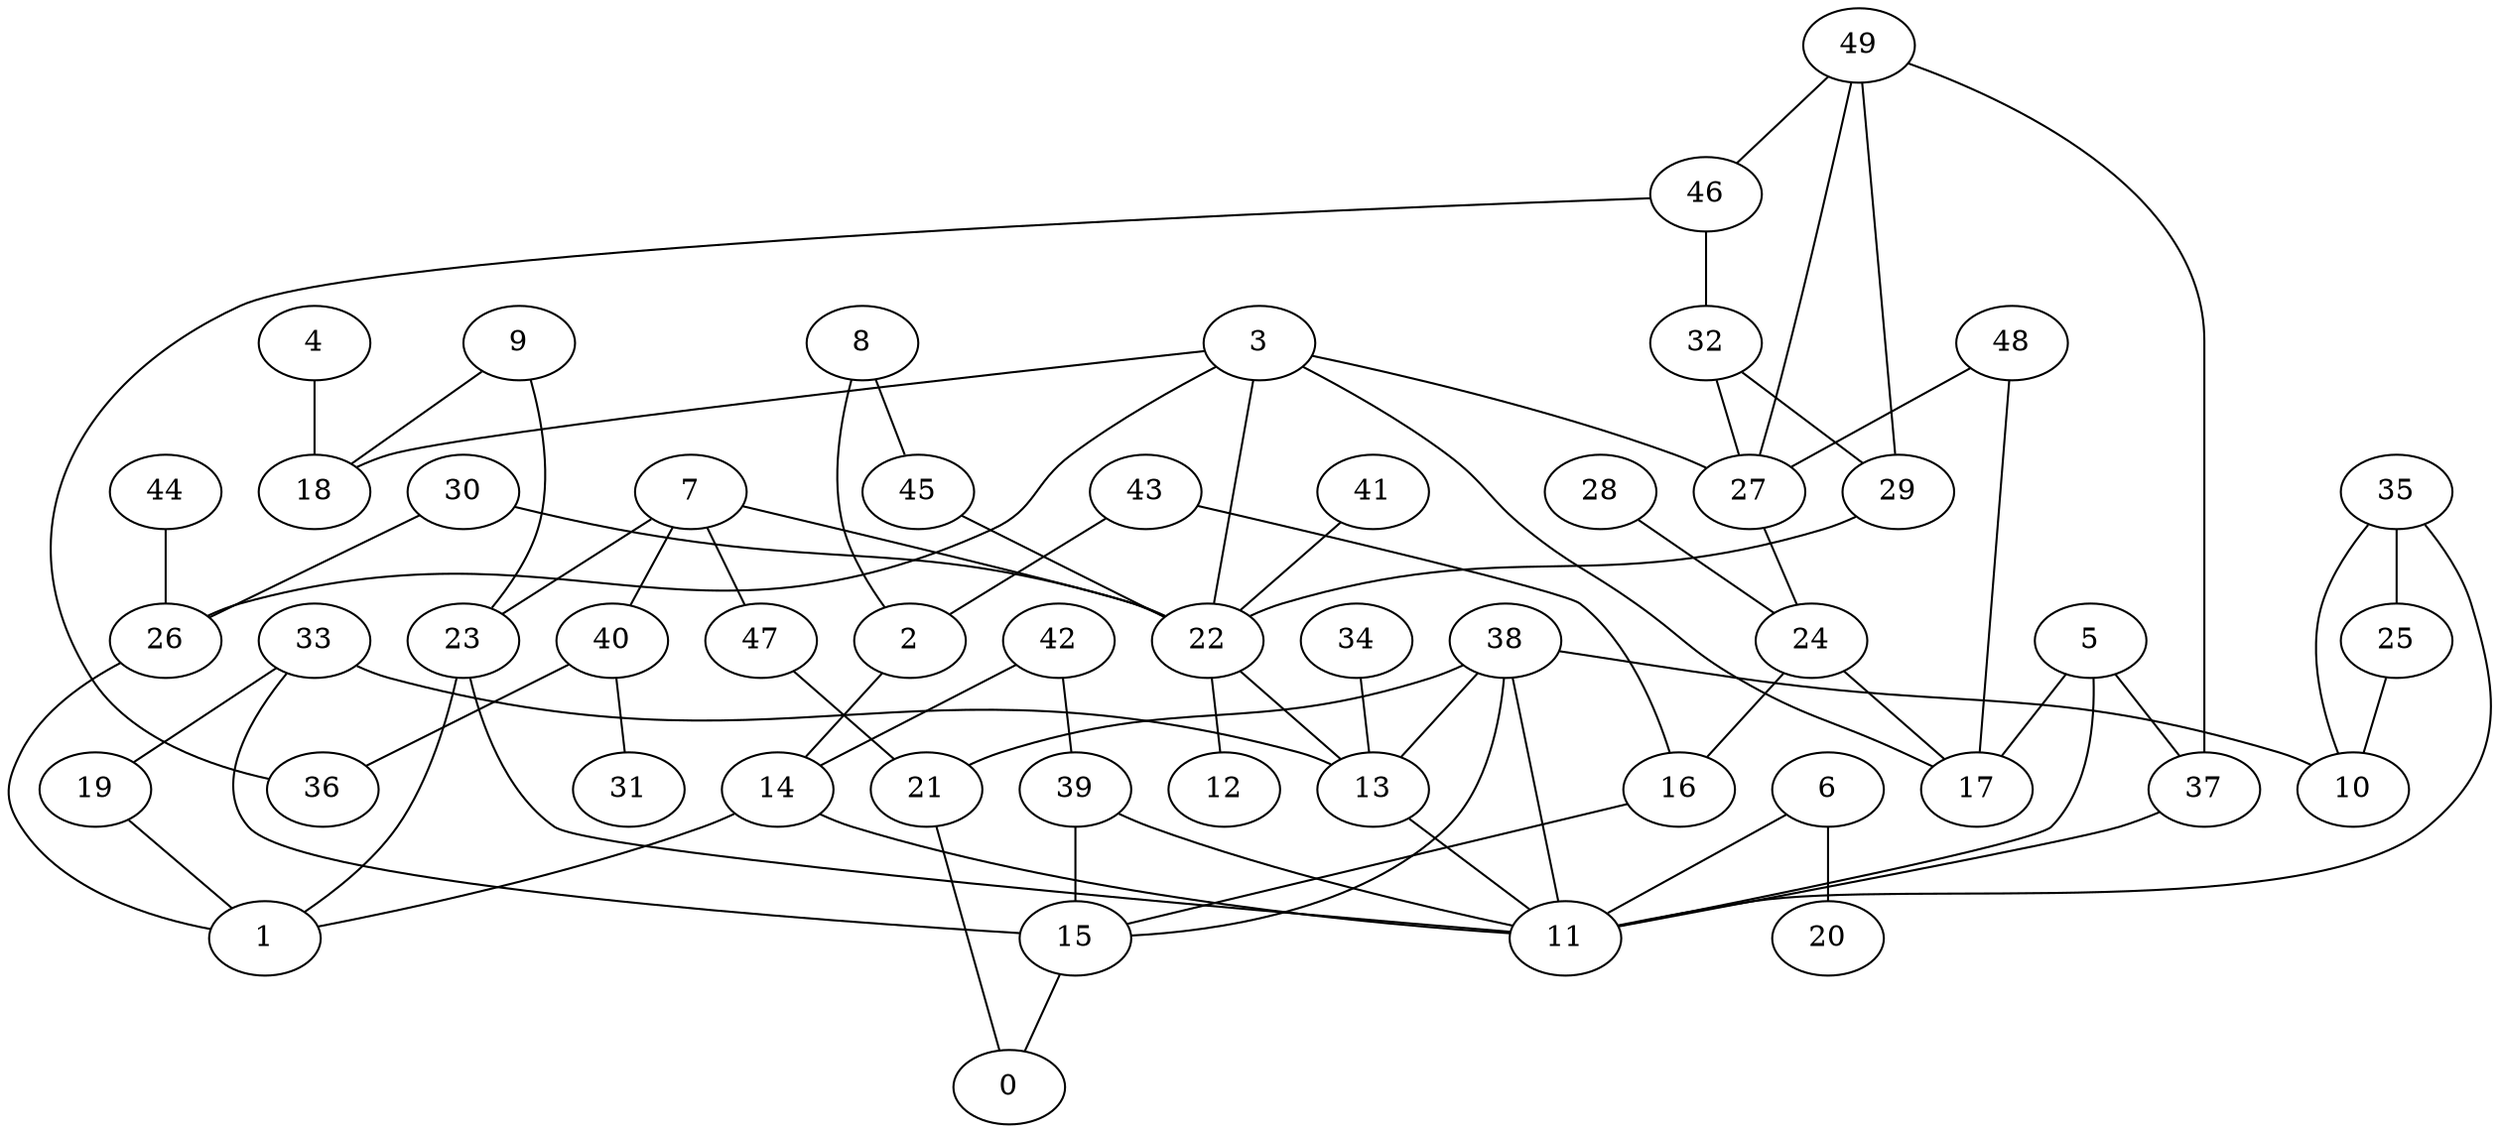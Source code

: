 digraph GG_graph {

subgraph G_graph {
edge [color = black]
"4" -> "18" [dir = none]
"9" -> "23" [dir = none]
"43" -> "16" [dir = none]
"48" -> "17" [dir = none]
"44" -> "26" [dir = none]
"2" -> "14" [dir = none]
"25" -> "10" [dir = none]
"46" -> "32" [dir = none]
"35" -> "25" [dir = none]
"27" -> "24" [dir = none]
"28" -> "24" [dir = none]
"41" -> "22" [dir = none]
"42" -> "14" [dir = none]
"49" -> "37" [dir = none]
"49" -> "27" [dir = none]
"49" -> "29" [dir = none]
"22" -> "12" [dir = none]
"22" -> "13" [dir = none]
"40" -> "31" [dir = none]
"40" -> "36" [dir = none]
"29" -> "22" [dir = none]
"15" -> "0" [dir = none]
"19" -> "1" [dir = none]
"39" -> "15" [dir = none]
"38" -> "10" [dir = none]
"38" -> "11" [dir = none]
"38" -> "13" [dir = none]
"8" -> "45" [dir = none]
"7" -> "47" [dir = none]
"7" -> "40" [dir = none]
"7" -> "22" [dir = none]
"33" -> "15" [dir = none]
"33" -> "19" [dir = none]
"33" -> "13" [dir = none]
"47" -> "21" [dir = none]
"34" -> "13" [dir = none]
"14" -> "1" [dir = none]
"32" -> "29" [dir = none]
"26" -> "1" [dir = none]
"5" -> "11" [dir = none]
"24" -> "16" [dir = none]
"24" -> "17" [dir = none]
"23" -> "1" [dir = none]
"30" -> "26" [dir = none]
"6" -> "20" [dir = none]
"6" -> "11" [dir = none]
"45" -> "22" [dir = none]
"3" -> "18" [dir = none]
"3" -> "26" [dir = none]
"49" -> "46" [dir = none]
"46" -> "36" [dir = none]
"39" -> "11" [dir = none]
"16" -> "15" [dir = none]
"7" -> "23" [dir = none]
"3" -> "17" [dir = none]
"38" -> "15" [dir = none]
"23" -> "11" [dir = none]
"38" -> "21" [dir = none]
"48" -> "27" [dir = none]
"21" -> "0" [dir = none]
"5" -> "17" [dir = none]
"5" -> "37" [dir = none]
"9" -> "18" [dir = none]
"8" -> "2" [dir = none]
"14" -> "11" [dir = none]
"13" -> "11" [dir = none]
"42" -> "39" [dir = none]
"32" -> "27" [dir = none]
"3" -> "22" [dir = none]
"35" -> "11" [dir = none]
"30" -> "22" [dir = none]
"3" -> "27" [dir = none]
"37" -> "11" [dir = none]
"35" -> "10" [dir = none]
"43" -> "2" [dir = none]
}

}
